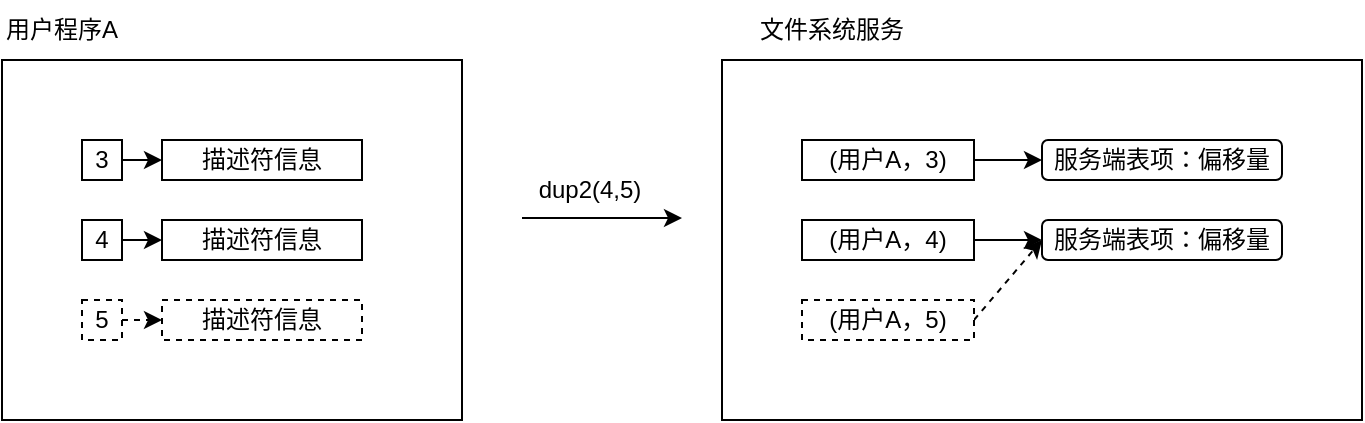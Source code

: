 <mxfile version="20.6.0" type="github">
  <diagram id="DjIf-wqWfu3W05AZPPAc" name="第 1 页">
    <mxGraphModel dx="870" dy="538" grid="1" gridSize="10" guides="1" tooltips="1" connect="1" arrows="1" fold="1" page="1" pageScale="1" pageWidth="827" pageHeight="1169" math="0" shadow="0">
      <root>
        <mxCell id="0" />
        <mxCell id="1" parent="0" />
        <mxCell id="AkTlHRGRn2P8YV-Zbfk0-1" value="" style="rounded=0;whiteSpace=wrap;html=1;" vertex="1" parent="1">
          <mxGeometry x="120" y="100" width="230" height="180" as="geometry" />
        </mxCell>
        <mxCell id="AkTlHRGRn2P8YV-Zbfk0-2" value="用户程序A" style="text;html=1;strokeColor=none;fillColor=none;align=center;verticalAlign=middle;whiteSpace=wrap;rounded=0;" vertex="1" parent="1">
          <mxGeometry x="120" y="70" width="60" height="30" as="geometry" />
        </mxCell>
        <mxCell id="AkTlHRGRn2P8YV-Zbfk0-3" value="文件系统服务" style="text;html=1;strokeColor=none;fillColor=none;align=center;verticalAlign=middle;whiteSpace=wrap;rounded=0;" vertex="1" parent="1">
          <mxGeometry x="490" y="70" width="90" height="30" as="geometry" />
        </mxCell>
        <mxCell id="AkTlHRGRn2P8YV-Zbfk0-4" value="" style="rounded=0;whiteSpace=wrap;html=1;" vertex="1" parent="1">
          <mxGeometry x="480" y="100" width="320" height="180" as="geometry" />
        </mxCell>
        <mxCell id="AkTlHRGRn2P8YV-Zbfk0-7" style="edgeStyle=orthogonalEdgeStyle;rounded=0;orthogonalLoop=1;jettySize=auto;html=1;exitX=1;exitY=0.5;exitDx=0;exitDy=0;entryX=0;entryY=0.5;entryDx=0;entryDy=0;" edge="1" parent="1" source="AkTlHRGRn2P8YV-Zbfk0-5" target="AkTlHRGRn2P8YV-Zbfk0-6">
          <mxGeometry relative="1" as="geometry" />
        </mxCell>
        <mxCell id="AkTlHRGRn2P8YV-Zbfk0-5" value="3" style="rounded=0;whiteSpace=wrap;html=1;" vertex="1" parent="1">
          <mxGeometry x="160" y="140" width="20" height="20" as="geometry" />
        </mxCell>
        <mxCell id="AkTlHRGRn2P8YV-Zbfk0-6" value="描述符信息" style="rounded=0;whiteSpace=wrap;html=1;" vertex="1" parent="1">
          <mxGeometry x="200" y="140" width="100" height="20" as="geometry" />
        </mxCell>
        <mxCell id="AkTlHRGRn2P8YV-Zbfk0-8" style="edgeStyle=orthogonalEdgeStyle;rounded=0;orthogonalLoop=1;jettySize=auto;html=1;exitX=1;exitY=0.5;exitDx=0;exitDy=0;entryX=0;entryY=0.5;entryDx=0;entryDy=0;" edge="1" parent="1" source="AkTlHRGRn2P8YV-Zbfk0-9" target="AkTlHRGRn2P8YV-Zbfk0-10">
          <mxGeometry relative="1" as="geometry" />
        </mxCell>
        <mxCell id="AkTlHRGRn2P8YV-Zbfk0-9" value="4" style="rounded=0;whiteSpace=wrap;html=1;" vertex="1" parent="1">
          <mxGeometry x="160" y="180" width="20" height="20" as="geometry" />
        </mxCell>
        <mxCell id="AkTlHRGRn2P8YV-Zbfk0-10" value="描述符信息" style="rounded=0;whiteSpace=wrap;html=1;" vertex="1" parent="1">
          <mxGeometry x="200" y="180" width="100" height="20" as="geometry" />
        </mxCell>
        <mxCell id="AkTlHRGRn2P8YV-Zbfk0-11" value="" style="endArrow=classic;html=1;rounded=0;" edge="1" parent="1">
          <mxGeometry width="50" height="50" relative="1" as="geometry">
            <mxPoint x="380" y="179" as="sourcePoint" />
            <mxPoint x="460" y="179" as="targetPoint" />
          </mxGeometry>
        </mxCell>
        <mxCell id="AkTlHRGRn2P8YV-Zbfk0-12" value="dup2(4,5)" style="text;html=1;strokeColor=none;fillColor=none;align=center;verticalAlign=middle;whiteSpace=wrap;rounded=0;" vertex="1" parent="1">
          <mxGeometry x="384" y="150" width="60" height="30" as="geometry" />
        </mxCell>
        <mxCell id="AkTlHRGRn2P8YV-Zbfk0-22" style="edgeStyle=orthogonalEdgeStyle;rounded=0;orthogonalLoop=1;jettySize=auto;html=1;exitX=1;exitY=0.5;exitDx=0;exitDy=0;entryX=0;entryY=0.5;entryDx=0;entryDy=0;" edge="1" parent="1" source="AkTlHRGRn2P8YV-Zbfk0-13" target="AkTlHRGRn2P8YV-Zbfk0-16">
          <mxGeometry relative="1" as="geometry" />
        </mxCell>
        <mxCell id="AkTlHRGRn2P8YV-Zbfk0-13" value="(用户A，3)" style="rounded=0;whiteSpace=wrap;html=1;" vertex="1" parent="1">
          <mxGeometry x="520" y="140" width="86" height="20" as="geometry" />
        </mxCell>
        <mxCell id="AkTlHRGRn2P8YV-Zbfk0-23" style="edgeStyle=orthogonalEdgeStyle;rounded=0;orthogonalLoop=1;jettySize=auto;html=1;exitX=1;exitY=0.5;exitDx=0;exitDy=0;entryX=0;entryY=0.5;entryDx=0;entryDy=0;" edge="1" parent="1" source="AkTlHRGRn2P8YV-Zbfk0-14" target="AkTlHRGRn2P8YV-Zbfk0-20">
          <mxGeometry relative="1" as="geometry" />
        </mxCell>
        <mxCell id="AkTlHRGRn2P8YV-Zbfk0-14" value="(用户A，4)" style="rounded=0;whiteSpace=wrap;html=1;" vertex="1" parent="1">
          <mxGeometry x="520" y="180" width="86" height="20" as="geometry" />
        </mxCell>
        <mxCell id="AkTlHRGRn2P8YV-Zbfk0-16" value="服务端表项：偏移量" style="rounded=1;whiteSpace=wrap;html=1;" vertex="1" parent="1">
          <mxGeometry x="640" y="140" width="120" height="20" as="geometry" />
        </mxCell>
        <mxCell id="AkTlHRGRn2P8YV-Zbfk0-17" style="edgeStyle=orthogonalEdgeStyle;rounded=0;orthogonalLoop=1;jettySize=auto;html=1;exitX=1;exitY=0.5;exitDx=0;exitDy=0;entryX=0;entryY=0.5;entryDx=0;entryDy=0;dashed=1;" edge="1" parent="1" source="AkTlHRGRn2P8YV-Zbfk0-18" target="AkTlHRGRn2P8YV-Zbfk0-19">
          <mxGeometry relative="1" as="geometry" />
        </mxCell>
        <mxCell id="AkTlHRGRn2P8YV-Zbfk0-18" value="5" style="rounded=0;whiteSpace=wrap;html=1;dashed=1;" vertex="1" parent="1">
          <mxGeometry x="160" y="220" width="20" height="20" as="geometry" />
        </mxCell>
        <mxCell id="AkTlHRGRn2P8YV-Zbfk0-19" value="描述符信息" style="rounded=0;whiteSpace=wrap;html=1;dashed=1;" vertex="1" parent="1">
          <mxGeometry x="200" y="220" width="100" height="20" as="geometry" />
        </mxCell>
        <mxCell id="AkTlHRGRn2P8YV-Zbfk0-20" value="服务端表项：偏移量" style="rounded=1;whiteSpace=wrap;html=1;" vertex="1" parent="1">
          <mxGeometry x="640" y="180" width="120" height="20" as="geometry" />
        </mxCell>
        <mxCell id="AkTlHRGRn2P8YV-Zbfk0-25" style="rounded=0;orthogonalLoop=1;jettySize=auto;html=1;exitX=1;exitY=0.5;exitDx=0;exitDy=0;entryX=0;entryY=0.5;entryDx=0;entryDy=0;dashed=1;" edge="1" parent="1" source="AkTlHRGRn2P8YV-Zbfk0-24" target="AkTlHRGRn2P8YV-Zbfk0-20">
          <mxGeometry relative="1" as="geometry" />
        </mxCell>
        <mxCell id="AkTlHRGRn2P8YV-Zbfk0-24" value="(用户A，5)" style="rounded=0;whiteSpace=wrap;html=1;dashed=1;" vertex="1" parent="1">
          <mxGeometry x="520" y="220" width="86" height="20" as="geometry" />
        </mxCell>
      </root>
    </mxGraphModel>
  </diagram>
</mxfile>
